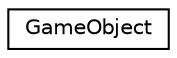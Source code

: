 digraph "Graphical Class Hierarchy"
{
  edge [fontname="Helvetica",fontsize="10",labelfontname="Helvetica",labelfontsize="10"];
  node [fontname="Helvetica",fontsize="10",shape=record];
  rankdir="LR";
  Node0 [label="GameObject",height=0.2,width=0.4,color="black", fillcolor="white", style="filled",URL="$classGameObject.html"];
}
